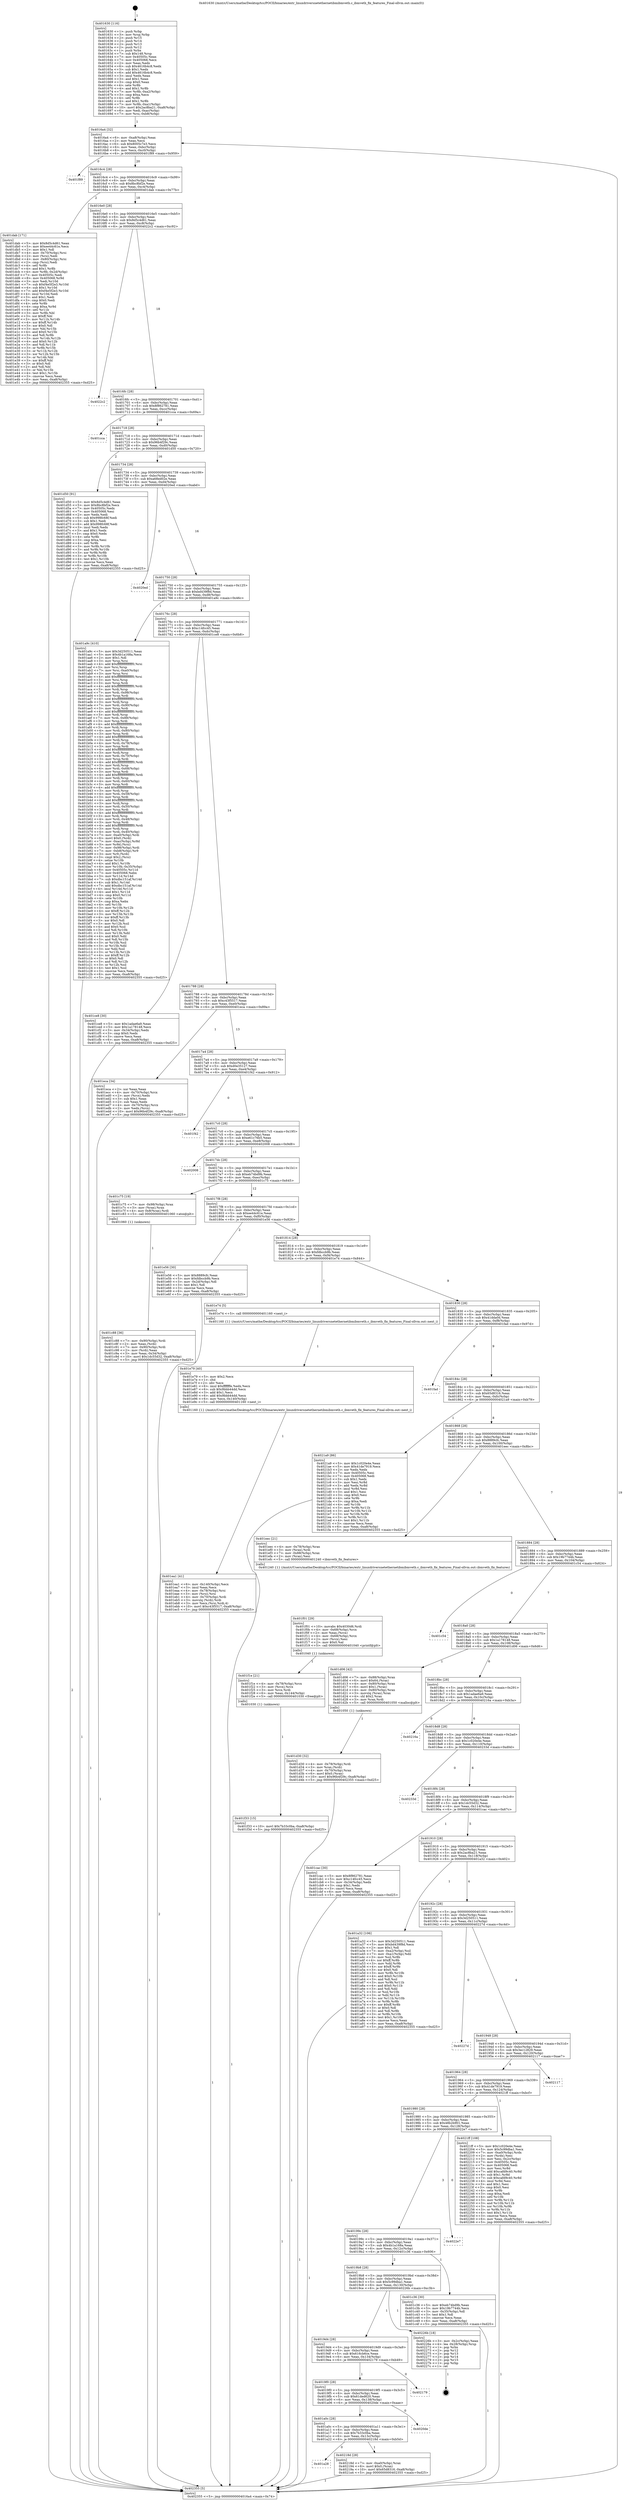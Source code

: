 digraph "0x401630" {
  label = "0x401630 (/mnt/c/Users/mathe/Desktop/tcc/POCII/binaries/extr_linuxdriversnetethernetibmibmveth.c_ibmveth_fix_features_Final-ollvm.out::main(0))"
  labelloc = "t"
  node[shape=record]

  Entry [label="",width=0.3,height=0.3,shape=circle,fillcolor=black,style=filled]
  "0x4016a4" [label="{
     0x4016a4 [32]\l
     | [instrs]\l
     &nbsp;&nbsp;0x4016a4 \<+6\>: mov -0xa8(%rbp),%eax\l
     &nbsp;&nbsp;0x4016aa \<+2\>: mov %eax,%ecx\l
     &nbsp;&nbsp;0x4016ac \<+6\>: sub $0x8005c7e3,%ecx\l
     &nbsp;&nbsp;0x4016b2 \<+6\>: mov %eax,-0xbc(%rbp)\l
     &nbsp;&nbsp;0x4016b8 \<+6\>: mov %ecx,-0xc0(%rbp)\l
     &nbsp;&nbsp;0x4016be \<+6\>: je 0000000000401f89 \<main+0x959\>\l
  }"]
  "0x401f89" [label="{
     0x401f89\l
  }", style=dashed]
  "0x4016c4" [label="{
     0x4016c4 [28]\l
     | [instrs]\l
     &nbsp;&nbsp;0x4016c4 \<+5\>: jmp 00000000004016c9 \<main+0x99\>\l
     &nbsp;&nbsp;0x4016c9 \<+6\>: mov -0xbc(%rbp),%eax\l
     &nbsp;&nbsp;0x4016cf \<+5\>: sub $0x8bc8bf2e,%eax\l
     &nbsp;&nbsp;0x4016d4 \<+6\>: mov %eax,-0xc4(%rbp)\l
     &nbsp;&nbsp;0x4016da \<+6\>: je 0000000000401dab \<main+0x77b\>\l
  }"]
  Exit [label="",width=0.3,height=0.3,shape=circle,fillcolor=black,style=filled,peripheries=2]
  "0x401dab" [label="{
     0x401dab [171]\l
     | [instrs]\l
     &nbsp;&nbsp;0x401dab \<+5\>: mov $0x8d5c4d61,%eax\l
     &nbsp;&nbsp;0x401db0 \<+5\>: mov $0xee44c61e,%ecx\l
     &nbsp;&nbsp;0x401db5 \<+2\>: mov $0x1,%dl\l
     &nbsp;&nbsp;0x401db7 \<+4\>: mov -0x70(%rbp),%rsi\l
     &nbsp;&nbsp;0x401dbb \<+2\>: mov (%rsi),%edi\l
     &nbsp;&nbsp;0x401dbd \<+4\>: mov -0x80(%rbp),%rsi\l
     &nbsp;&nbsp;0x401dc1 \<+2\>: cmp (%rsi),%edi\l
     &nbsp;&nbsp;0x401dc3 \<+4\>: setl %r8b\l
     &nbsp;&nbsp;0x401dc7 \<+4\>: and $0x1,%r8b\l
     &nbsp;&nbsp;0x401dcb \<+4\>: mov %r8b,-0x2d(%rbp)\l
     &nbsp;&nbsp;0x401dcf \<+7\>: mov 0x40505c,%edi\l
     &nbsp;&nbsp;0x401dd6 \<+8\>: mov 0x405068,%r9d\l
     &nbsp;&nbsp;0x401dde \<+3\>: mov %edi,%r10d\l
     &nbsp;&nbsp;0x401de1 \<+7\>: sub $0xf4e5f2e3,%r10d\l
     &nbsp;&nbsp;0x401de8 \<+4\>: sub $0x1,%r10d\l
     &nbsp;&nbsp;0x401dec \<+7\>: add $0xf4e5f2e3,%r10d\l
     &nbsp;&nbsp;0x401df3 \<+4\>: imul %r10d,%edi\l
     &nbsp;&nbsp;0x401df7 \<+3\>: and $0x1,%edi\l
     &nbsp;&nbsp;0x401dfa \<+3\>: cmp $0x0,%edi\l
     &nbsp;&nbsp;0x401dfd \<+4\>: sete %r8b\l
     &nbsp;&nbsp;0x401e01 \<+4\>: cmp $0xa,%r9d\l
     &nbsp;&nbsp;0x401e05 \<+4\>: setl %r11b\l
     &nbsp;&nbsp;0x401e09 \<+3\>: mov %r8b,%bl\l
     &nbsp;&nbsp;0x401e0c \<+3\>: xor $0xff,%bl\l
     &nbsp;&nbsp;0x401e0f \<+3\>: mov %r11b,%r14b\l
     &nbsp;&nbsp;0x401e12 \<+4\>: xor $0xff,%r14b\l
     &nbsp;&nbsp;0x401e16 \<+3\>: xor $0x0,%dl\l
     &nbsp;&nbsp;0x401e19 \<+3\>: mov %bl,%r15b\l
     &nbsp;&nbsp;0x401e1c \<+4\>: and $0x0,%r15b\l
     &nbsp;&nbsp;0x401e20 \<+3\>: and %dl,%r8b\l
     &nbsp;&nbsp;0x401e23 \<+3\>: mov %r14b,%r12b\l
     &nbsp;&nbsp;0x401e26 \<+4\>: and $0x0,%r12b\l
     &nbsp;&nbsp;0x401e2a \<+3\>: and %dl,%r11b\l
     &nbsp;&nbsp;0x401e2d \<+3\>: or %r8b,%r15b\l
     &nbsp;&nbsp;0x401e30 \<+3\>: or %r11b,%r12b\l
     &nbsp;&nbsp;0x401e33 \<+3\>: xor %r12b,%r15b\l
     &nbsp;&nbsp;0x401e36 \<+3\>: or %r14b,%bl\l
     &nbsp;&nbsp;0x401e39 \<+3\>: xor $0xff,%bl\l
     &nbsp;&nbsp;0x401e3c \<+3\>: or $0x0,%dl\l
     &nbsp;&nbsp;0x401e3f \<+2\>: and %dl,%bl\l
     &nbsp;&nbsp;0x401e41 \<+3\>: or %bl,%r15b\l
     &nbsp;&nbsp;0x401e44 \<+4\>: test $0x1,%r15b\l
     &nbsp;&nbsp;0x401e48 \<+3\>: cmovne %ecx,%eax\l
     &nbsp;&nbsp;0x401e4b \<+6\>: mov %eax,-0xa8(%rbp)\l
     &nbsp;&nbsp;0x401e51 \<+5\>: jmp 0000000000402355 \<main+0xd25\>\l
  }"]
  "0x4016e0" [label="{
     0x4016e0 [28]\l
     | [instrs]\l
     &nbsp;&nbsp;0x4016e0 \<+5\>: jmp 00000000004016e5 \<main+0xb5\>\l
     &nbsp;&nbsp;0x4016e5 \<+6\>: mov -0xbc(%rbp),%eax\l
     &nbsp;&nbsp;0x4016eb \<+5\>: sub $0x8d5c4d61,%eax\l
     &nbsp;&nbsp;0x4016f0 \<+6\>: mov %eax,-0xc8(%rbp)\l
     &nbsp;&nbsp;0x4016f6 \<+6\>: je 00000000004022c2 \<main+0xc92\>\l
  }"]
  "0x401a28" [label="{
     0x401a28\l
  }", style=dashed]
  "0x4022c2" [label="{
     0x4022c2\l
  }", style=dashed]
  "0x4016fc" [label="{
     0x4016fc [28]\l
     | [instrs]\l
     &nbsp;&nbsp;0x4016fc \<+5\>: jmp 0000000000401701 \<main+0xd1\>\l
     &nbsp;&nbsp;0x401701 \<+6\>: mov -0xbc(%rbp),%eax\l
     &nbsp;&nbsp;0x401707 \<+5\>: sub $0x8f862781,%eax\l
     &nbsp;&nbsp;0x40170c \<+6\>: mov %eax,-0xcc(%rbp)\l
     &nbsp;&nbsp;0x401712 \<+6\>: je 0000000000401cca \<main+0x69a\>\l
  }"]
  "0x40218d" [label="{
     0x40218d [28]\l
     | [instrs]\l
     &nbsp;&nbsp;0x40218d \<+7\>: mov -0xa0(%rbp),%rax\l
     &nbsp;&nbsp;0x402194 \<+6\>: movl $0x0,(%rax)\l
     &nbsp;&nbsp;0x40219a \<+10\>: movl $0x65d8316,-0xa8(%rbp)\l
     &nbsp;&nbsp;0x4021a4 \<+5\>: jmp 0000000000402355 \<main+0xd25\>\l
  }"]
  "0x401cca" [label="{
     0x401cca\l
  }", style=dashed]
  "0x401718" [label="{
     0x401718 [28]\l
     | [instrs]\l
     &nbsp;&nbsp;0x401718 \<+5\>: jmp 000000000040171d \<main+0xed\>\l
     &nbsp;&nbsp;0x40171d \<+6\>: mov -0xbc(%rbp),%eax\l
     &nbsp;&nbsp;0x401723 \<+5\>: sub $0x96b4f29c,%eax\l
     &nbsp;&nbsp;0x401728 \<+6\>: mov %eax,-0xd0(%rbp)\l
     &nbsp;&nbsp;0x40172e \<+6\>: je 0000000000401d50 \<main+0x720\>\l
  }"]
  "0x401a0c" [label="{
     0x401a0c [28]\l
     | [instrs]\l
     &nbsp;&nbsp;0x401a0c \<+5\>: jmp 0000000000401a11 \<main+0x3e1\>\l
     &nbsp;&nbsp;0x401a11 \<+6\>: mov -0xbc(%rbp),%eax\l
     &nbsp;&nbsp;0x401a17 \<+5\>: sub $0x7b33c0ba,%eax\l
     &nbsp;&nbsp;0x401a1c \<+6\>: mov %eax,-0x13c(%rbp)\l
     &nbsp;&nbsp;0x401a22 \<+6\>: je 000000000040218d \<main+0xb5d\>\l
  }"]
  "0x401d50" [label="{
     0x401d50 [91]\l
     | [instrs]\l
     &nbsp;&nbsp;0x401d50 \<+5\>: mov $0x8d5c4d61,%eax\l
     &nbsp;&nbsp;0x401d55 \<+5\>: mov $0x8bc8bf2e,%ecx\l
     &nbsp;&nbsp;0x401d5a \<+7\>: mov 0x40505c,%edx\l
     &nbsp;&nbsp;0x401d61 \<+7\>: mov 0x405068,%esi\l
     &nbsp;&nbsp;0x401d68 \<+2\>: mov %edx,%edi\l
     &nbsp;&nbsp;0x401d6a \<+6\>: sub $0x998fc68f,%edi\l
     &nbsp;&nbsp;0x401d70 \<+3\>: sub $0x1,%edi\l
     &nbsp;&nbsp;0x401d73 \<+6\>: add $0x998fc68f,%edi\l
     &nbsp;&nbsp;0x401d79 \<+3\>: imul %edi,%edx\l
     &nbsp;&nbsp;0x401d7c \<+3\>: and $0x1,%edx\l
     &nbsp;&nbsp;0x401d7f \<+3\>: cmp $0x0,%edx\l
     &nbsp;&nbsp;0x401d82 \<+4\>: sete %r8b\l
     &nbsp;&nbsp;0x401d86 \<+3\>: cmp $0xa,%esi\l
     &nbsp;&nbsp;0x401d89 \<+4\>: setl %r9b\l
     &nbsp;&nbsp;0x401d8d \<+3\>: mov %r8b,%r10b\l
     &nbsp;&nbsp;0x401d90 \<+3\>: and %r9b,%r10b\l
     &nbsp;&nbsp;0x401d93 \<+3\>: xor %r9b,%r8b\l
     &nbsp;&nbsp;0x401d96 \<+3\>: or %r8b,%r10b\l
     &nbsp;&nbsp;0x401d99 \<+4\>: test $0x1,%r10b\l
     &nbsp;&nbsp;0x401d9d \<+3\>: cmovne %ecx,%eax\l
     &nbsp;&nbsp;0x401da0 \<+6\>: mov %eax,-0xa8(%rbp)\l
     &nbsp;&nbsp;0x401da6 \<+5\>: jmp 0000000000402355 \<main+0xd25\>\l
  }"]
  "0x401734" [label="{
     0x401734 [28]\l
     | [instrs]\l
     &nbsp;&nbsp;0x401734 \<+5\>: jmp 0000000000401739 \<main+0x109\>\l
     &nbsp;&nbsp;0x401739 \<+6\>: mov -0xbc(%rbp),%eax\l
     &nbsp;&nbsp;0x40173f \<+5\>: sub $0xa68ed02e,%eax\l
     &nbsp;&nbsp;0x401744 \<+6\>: mov %eax,-0xd4(%rbp)\l
     &nbsp;&nbsp;0x40174a \<+6\>: je 00000000004020ed \<main+0xabd\>\l
  }"]
  "0x4020de" [label="{
     0x4020de\l
  }", style=dashed]
  "0x4020ed" [label="{
     0x4020ed\l
  }", style=dashed]
  "0x401750" [label="{
     0x401750 [28]\l
     | [instrs]\l
     &nbsp;&nbsp;0x401750 \<+5\>: jmp 0000000000401755 \<main+0x125\>\l
     &nbsp;&nbsp;0x401755 \<+6\>: mov -0xbc(%rbp),%eax\l
     &nbsp;&nbsp;0x40175b \<+5\>: sub $0xbd439f8d,%eax\l
     &nbsp;&nbsp;0x401760 \<+6\>: mov %eax,-0xd8(%rbp)\l
     &nbsp;&nbsp;0x401766 \<+6\>: je 0000000000401a9c \<main+0x46c\>\l
  }"]
  "0x4019f0" [label="{
     0x4019f0 [28]\l
     | [instrs]\l
     &nbsp;&nbsp;0x4019f0 \<+5\>: jmp 00000000004019f5 \<main+0x3c5\>\l
     &nbsp;&nbsp;0x4019f5 \<+6\>: mov -0xbc(%rbp),%eax\l
     &nbsp;&nbsp;0x4019fb \<+5\>: sub $0x61ded620,%eax\l
     &nbsp;&nbsp;0x401a00 \<+6\>: mov %eax,-0x138(%rbp)\l
     &nbsp;&nbsp;0x401a06 \<+6\>: je 00000000004020de \<main+0xaae\>\l
  }"]
  "0x401a9c" [label="{
     0x401a9c [410]\l
     | [instrs]\l
     &nbsp;&nbsp;0x401a9c \<+5\>: mov $0x3d250511,%eax\l
     &nbsp;&nbsp;0x401aa1 \<+5\>: mov $0x4b1a168a,%ecx\l
     &nbsp;&nbsp;0x401aa6 \<+2\>: mov $0x1,%dl\l
     &nbsp;&nbsp;0x401aa8 \<+3\>: mov %rsp,%rsi\l
     &nbsp;&nbsp;0x401aab \<+4\>: add $0xfffffffffffffff0,%rsi\l
     &nbsp;&nbsp;0x401aaf \<+3\>: mov %rsi,%rsp\l
     &nbsp;&nbsp;0x401ab2 \<+7\>: mov %rsi,-0xa0(%rbp)\l
     &nbsp;&nbsp;0x401ab9 \<+3\>: mov %rsp,%rsi\l
     &nbsp;&nbsp;0x401abc \<+4\>: add $0xfffffffffffffff0,%rsi\l
     &nbsp;&nbsp;0x401ac0 \<+3\>: mov %rsi,%rsp\l
     &nbsp;&nbsp;0x401ac3 \<+3\>: mov %rsp,%rdi\l
     &nbsp;&nbsp;0x401ac6 \<+4\>: add $0xfffffffffffffff0,%rdi\l
     &nbsp;&nbsp;0x401aca \<+3\>: mov %rdi,%rsp\l
     &nbsp;&nbsp;0x401acd \<+7\>: mov %rdi,-0x98(%rbp)\l
     &nbsp;&nbsp;0x401ad4 \<+3\>: mov %rsp,%rdi\l
     &nbsp;&nbsp;0x401ad7 \<+4\>: add $0xfffffffffffffff0,%rdi\l
     &nbsp;&nbsp;0x401adb \<+3\>: mov %rdi,%rsp\l
     &nbsp;&nbsp;0x401ade \<+7\>: mov %rdi,-0x90(%rbp)\l
     &nbsp;&nbsp;0x401ae5 \<+3\>: mov %rsp,%rdi\l
     &nbsp;&nbsp;0x401ae8 \<+4\>: add $0xfffffffffffffff0,%rdi\l
     &nbsp;&nbsp;0x401aec \<+3\>: mov %rdi,%rsp\l
     &nbsp;&nbsp;0x401aef \<+7\>: mov %rdi,-0x88(%rbp)\l
     &nbsp;&nbsp;0x401af6 \<+3\>: mov %rsp,%rdi\l
     &nbsp;&nbsp;0x401af9 \<+4\>: add $0xfffffffffffffff0,%rdi\l
     &nbsp;&nbsp;0x401afd \<+3\>: mov %rdi,%rsp\l
     &nbsp;&nbsp;0x401b00 \<+4\>: mov %rdi,-0x80(%rbp)\l
     &nbsp;&nbsp;0x401b04 \<+3\>: mov %rsp,%rdi\l
     &nbsp;&nbsp;0x401b07 \<+4\>: add $0xfffffffffffffff0,%rdi\l
     &nbsp;&nbsp;0x401b0b \<+3\>: mov %rdi,%rsp\l
     &nbsp;&nbsp;0x401b0e \<+4\>: mov %rdi,-0x78(%rbp)\l
     &nbsp;&nbsp;0x401b12 \<+3\>: mov %rsp,%rdi\l
     &nbsp;&nbsp;0x401b15 \<+4\>: add $0xfffffffffffffff0,%rdi\l
     &nbsp;&nbsp;0x401b19 \<+3\>: mov %rdi,%rsp\l
     &nbsp;&nbsp;0x401b1c \<+4\>: mov %rdi,-0x70(%rbp)\l
     &nbsp;&nbsp;0x401b20 \<+3\>: mov %rsp,%rdi\l
     &nbsp;&nbsp;0x401b23 \<+4\>: add $0xfffffffffffffff0,%rdi\l
     &nbsp;&nbsp;0x401b27 \<+3\>: mov %rdi,%rsp\l
     &nbsp;&nbsp;0x401b2a \<+4\>: mov %rdi,-0x68(%rbp)\l
     &nbsp;&nbsp;0x401b2e \<+3\>: mov %rsp,%rdi\l
     &nbsp;&nbsp;0x401b31 \<+4\>: add $0xfffffffffffffff0,%rdi\l
     &nbsp;&nbsp;0x401b35 \<+3\>: mov %rdi,%rsp\l
     &nbsp;&nbsp;0x401b38 \<+4\>: mov %rdi,-0x60(%rbp)\l
     &nbsp;&nbsp;0x401b3c \<+3\>: mov %rsp,%rdi\l
     &nbsp;&nbsp;0x401b3f \<+4\>: add $0xfffffffffffffff0,%rdi\l
     &nbsp;&nbsp;0x401b43 \<+3\>: mov %rdi,%rsp\l
     &nbsp;&nbsp;0x401b46 \<+4\>: mov %rdi,-0x58(%rbp)\l
     &nbsp;&nbsp;0x401b4a \<+3\>: mov %rsp,%rdi\l
     &nbsp;&nbsp;0x401b4d \<+4\>: add $0xfffffffffffffff0,%rdi\l
     &nbsp;&nbsp;0x401b51 \<+3\>: mov %rdi,%rsp\l
     &nbsp;&nbsp;0x401b54 \<+4\>: mov %rdi,-0x50(%rbp)\l
     &nbsp;&nbsp;0x401b58 \<+3\>: mov %rsp,%rdi\l
     &nbsp;&nbsp;0x401b5b \<+4\>: add $0xfffffffffffffff0,%rdi\l
     &nbsp;&nbsp;0x401b5f \<+3\>: mov %rdi,%rsp\l
     &nbsp;&nbsp;0x401b62 \<+4\>: mov %rdi,-0x48(%rbp)\l
     &nbsp;&nbsp;0x401b66 \<+3\>: mov %rsp,%rdi\l
     &nbsp;&nbsp;0x401b69 \<+4\>: add $0xfffffffffffffff0,%rdi\l
     &nbsp;&nbsp;0x401b6d \<+3\>: mov %rdi,%rsp\l
     &nbsp;&nbsp;0x401b70 \<+4\>: mov %rdi,-0x40(%rbp)\l
     &nbsp;&nbsp;0x401b74 \<+7\>: mov -0xa0(%rbp),%rdi\l
     &nbsp;&nbsp;0x401b7b \<+6\>: movl $0x0,(%rdi)\l
     &nbsp;&nbsp;0x401b81 \<+7\>: mov -0xac(%rbp),%r8d\l
     &nbsp;&nbsp;0x401b88 \<+3\>: mov %r8d,(%rsi)\l
     &nbsp;&nbsp;0x401b8b \<+7\>: mov -0x98(%rbp),%rdi\l
     &nbsp;&nbsp;0x401b92 \<+7\>: mov -0xb8(%rbp),%r9\l
     &nbsp;&nbsp;0x401b99 \<+3\>: mov %r9,(%rdi)\l
     &nbsp;&nbsp;0x401b9c \<+3\>: cmpl $0x2,(%rsi)\l
     &nbsp;&nbsp;0x401b9f \<+4\>: setne %r10b\l
     &nbsp;&nbsp;0x401ba3 \<+4\>: and $0x1,%r10b\l
     &nbsp;&nbsp;0x401ba7 \<+4\>: mov %r10b,-0x35(%rbp)\l
     &nbsp;&nbsp;0x401bab \<+8\>: mov 0x40505c,%r11d\l
     &nbsp;&nbsp;0x401bb3 \<+7\>: mov 0x405068,%ebx\l
     &nbsp;&nbsp;0x401bba \<+3\>: mov %r11d,%r14d\l
     &nbsp;&nbsp;0x401bbd \<+7\>: sub $0xdbc151af,%r14d\l
     &nbsp;&nbsp;0x401bc4 \<+4\>: sub $0x1,%r14d\l
     &nbsp;&nbsp;0x401bc8 \<+7\>: add $0xdbc151af,%r14d\l
     &nbsp;&nbsp;0x401bcf \<+4\>: imul %r14d,%r11d\l
     &nbsp;&nbsp;0x401bd3 \<+4\>: and $0x1,%r11d\l
     &nbsp;&nbsp;0x401bd7 \<+4\>: cmp $0x0,%r11d\l
     &nbsp;&nbsp;0x401bdb \<+4\>: sete %r10b\l
     &nbsp;&nbsp;0x401bdf \<+3\>: cmp $0xa,%ebx\l
     &nbsp;&nbsp;0x401be2 \<+4\>: setl %r15b\l
     &nbsp;&nbsp;0x401be6 \<+3\>: mov %r10b,%r12b\l
     &nbsp;&nbsp;0x401be9 \<+4\>: xor $0xff,%r12b\l
     &nbsp;&nbsp;0x401bed \<+3\>: mov %r15b,%r13b\l
     &nbsp;&nbsp;0x401bf0 \<+4\>: xor $0xff,%r13b\l
     &nbsp;&nbsp;0x401bf4 \<+3\>: xor $0x0,%dl\l
     &nbsp;&nbsp;0x401bf7 \<+3\>: mov %r12b,%sil\l
     &nbsp;&nbsp;0x401bfa \<+4\>: and $0x0,%sil\l
     &nbsp;&nbsp;0x401bfe \<+3\>: and %dl,%r10b\l
     &nbsp;&nbsp;0x401c01 \<+3\>: mov %r13b,%dil\l
     &nbsp;&nbsp;0x401c04 \<+4\>: and $0x0,%dil\l
     &nbsp;&nbsp;0x401c08 \<+3\>: and %dl,%r15b\l
     &nbsp;&nbsp;0x401c0b \<+3\>: or %r10b,%sil\l
     &nbsp;&nbsp;0x401c0e \<+3\>: or %r15b,%dil\l
     &nbsp;&nbsp;0x401c11 \<+3\>: xor %dil,%sil\l
     &nbsp;&nbsp;0x401c14 \<+3\>: or %r13b,%r12b\l
     &nbsp;&nbsp;0x401c17 \<+4\>: xor $0xff,%r12b\l
     &nbsp;&nbsp;0x401c1b \<+3\>: or $0x0,%dl\l
     &nbsp;&nbsp;0x401c1e \<+3\>: and %dl,%r12b\l
     &nbsp;&nbsp;0x401c21 \<+3\>: or %r12b,%sil\l
     &nbsp;&nbsp;0x401c24 \<+4\>: test $0x1,%sil\l
     &nbsp;&nbsp;0x401c28 \<+3\>: cmovne %ecx,%eax\l
     &nbsp;&nbsp;0x401c2b \<+6\>: mov %eax,-0xa8(%rbp)\l
     &nbsp;&nbsp;0x401c31 \<+5\>: jmp 0000000000402355 \<main+0xd25\>\l
  }"]
  "0x40176c" [label="{
     0x40176c [28]\l
     | [instrs]\l
     &nbsp;&nbsp;0x40176c \<+5\>: jmp 0000000000401771 \<main+0x141\>\l
     &nbsp;&nbsp;0x401771 \<+6\>: mov -0xbc(%rbp),%eax\l
     &nbsp;&nbsp;0x401777 \<+5\>: sub $0xc14fcc45,%eax\l
     &nbsp;&nbsp;0x40177c \<+6\>: mov %eax,-0xdc(%rbp)\l
     &nbsp;&nbsp;0x401782 \<+6\>: je 0000000000401ce8 \<main+0x6b8\>\l
  }"]
  "0x402179" [label="{
     0x402179\l
  }", style=dashed]
  "0x401ce8" [label="{
     0x401ce8 [30]\l
     | [instrs]\l
     &nbsp;&nbsp;0x401ce8 \<+5\>: mov $0x1adae6a9,%eax\l
     &nbsp;&nbsp;0x401ced \<+5\>: mov $0x1a178148,%ecx\l
     &nbsp;&nbsp;0x401cf2 \<+3\>: mov -0x34(%rbp),%edx\l
     &nbsp;&nbsp;0x401cf5 \<+3\>: cmp $0x0,%edx\l
     &nbsp;&nbsp;0x401cf8 \<+3\>: cmove %ecx,%eax\l
     &nbsp;&nbsp;0x401cfb \<+6\>: mov %eax,-0xa8(%rbp)\l
     &nbsp;&nbsp;0x401d01 \<+5\>: jmp 0000000000402355 \<main+0xd25\>\l
  }"]
  "0x401788" [label="{
     0x401788 [28]\l
     | [instrs]\l
     &nbsp;&nbsp;0x401788 \<+5\>: jmp 000000000040178d \<main+0x15d\>\l
     &nbsp;&nbsp;0x40178d \<+6\>: mov -0xbc(%rbp),%eax\l
     &nbsp;&nbsp;0x401793 \<+5\>: sub $0xc43f5517,%eax\l
     &nbsp;&nbsp;0x401798 \<+6\>: mov %eax,-0xe0(%rbp)\l
     &nbsp;&nbsp;0x40179e \<+6\>: je 0000000000401eca \<main+0x89a\>\l
  }"]
  "0x4019d4" [label="{
     0x4019d4 [28]\l
     | [instrs]\l
     &nbsp;&nbsp;0x4019d4 \<+5\>: jmp 00000000004019d9 \<main+0x3a9\>\l
     &nbsp;&nbsp;0x4019d9 \<+6\>: mov -0xbc(%rbp),%eax\l
     &nbsp;&nbsp;0x4019df \<+5\>: sub $0x616cb6ce,%eax\l
     &nbsp;&nbsp;0x4019e4 \<+6\>: mov %eax,-0x134(%rbp)\l
     &nbsp;&nbsp;0x4019ea \<+6\>: je 0000000000402179 \<main+0xb49\>\l
  }"]
  "0x401eca" [label="{
     0x401eca [34]\l
     | [instrs]\l
     &nbsp;&nbsp;0x401eca \<+2\>: xor %eax,%eax\l
     &nbsp;&nbsp;0x401ecc \<+4\>: mov -0x70(%rbp),%rcx\l
     &nbsp;&nbsp;0x401ed0 \<+2\>: mov (%rcx),%edx\l
     &nbsp;&nbsp;0x401ed2 \<+3\>: sub $0x1,%eax\l
     &nbsp;&nbsp;0x401ed5 \<+2\>: sub %eax,%edx\l
     &nbsp;&nbsp;0x401ed7 \<+4\>: mov -0x70(%rbp),%rcx\l
     &nbsp;&nbsp;0x401edb \<+2\>: mov %edx,(%rcx)\l
     &nbsp;&nbsp;0x401edd \<+10\>: movl $0x96b4f29c,-0xa8(%rbp)\l
     &nbsp;&nbsp;0x401ee7 \<+5\>: jmp 0000000000402355 \<main+0xd25\>\l
  }"]
  "0x4017a4" [label="{
     0x4017a4 [28]\l
     | [instrs]\l
     &nbsp;&nbsp;0x4017a4 \<+5\>: jmp 00000000004017a9 \<main+0x179\>\l
     &nbsp;&nbsp;0x4017a9 \<+6\>: mov -0xbc(%rbp),%eax\l
     &nbsp;&nbsp;0x4017af \<+5\>: sub $0xd0e35127,%eax\l
     &nbsp;&nbsp;0x4017b4 \<+6\>: mov %eax,-0xe4(%rbp)\l
     &nbsp;&nbsp;0x4017ba \<+6\>: je 0000000000401f42 \<main+0x912\>\l
  }"]
  "0x40226b" [label="{
     0x40226b [18]\l
     | [instrs]\l
     &nbsp;&nbsp;0x40226b \<+3\>: mov -0x2c(%rbp),%eax\l
     &nbsp;&nbsp;0x40226e \<+4\>: lea -0x28(%rbp),%rsp\l
     &nbsp;&nbsp;0x402272 \<+1\>: pop %rbx\l
     &nbsp;&nbsp;0x402273 \<+2\>: pop %r12\l
     &nbsp;&nbsp;0x402275 \<+2\>: pop %r13\l
     &nbsp;&nbsp;0x402277 \<+2\>: pop %r14\l
     &nbsp;&nbsp;0x402279 \<+2\>: pop %r15\l
     &nbsp;&nbsp;0x40227b \<+1\>: pop %rbp\l
     &nbsp;&nbsp;0x40227c \<+1\>: ret\l
  }"]
  "0x401f42" [label="{
     0x401f42\l
  }", style=dashed]
  "0x4017c0" [label="{
     0x4017c0 [28]\l
     | [instrs]\l
     &nbsp;&nbsp;0x4017c0 \<+5\>: jmp 00000000004017c5 \<main+0x195\>\l
     &nbsp;&nbsp;0x4017c5 \<+6\>: mov -0xbc(%rbp),%eax\l
     &nbsp;&nbsp;0x4017cb \<+5\>: sub $0xe61c76b5,%eax\l
     &nbsp;&nbsp;0x4017d0 \<+6\>: mov %eax,-0xe8(%rbp)\l
     &nbsp;&nbsp;0x4017d6 \<+6\>: je 0000000000402008 \<main+0x9d8\>\l
  }"]
  "0x401f33" [label="{
     0x401f33 [15]\l
     | [instrs]\l
     &nbsp;&nbsp;0x401f33 \<+10\>: movl $0x7b33c0ba,-0xa8(%rbp)\l
     &nbsp;&nbsp;0x401f3d \<+5\>: jmp 0000000000402355 \<main+0xd25\>\l
  }"]
  "0x402008" [label="{
     0x402008\l
  }", style=dashed]
  "0x4017dc" [label="{
     0x4017dc [28]\l
     | [instrs]\l
     &nbsp;&nbsp;0x4017dc \<+5\>: jmp 00000000004017e1 \<main+0x1b1\>\l
     &nbsp;&nbsp;0x4017e1 \<+6\>: mov -0xbc(%rbp),%eax\l
     &nbsp;&nbsp;0x4017e7 \<+5\>: sub $0xeb74bd9b,%eax\l
     &nbsp;&nbsp;0x4017ec \<+6\>: mov %eax,-0xec(%rbp)\l
     &nbsp;&nbsp;0x4017f2 \<+6\>: je 0000000000401c75 \<main+0x645\>\l
  }"]
  "0x401f1e" [label="{
     0x401f1e [21]\l
     | [instrs]\l
     &nbsp;&nbsp;0x401f1e \<+4\>: mov -0x78(%rbp),%rcx\l
     &nbsp;&nbsp;0x401f22 \<+3\>: mov (%rcx),%rcx\l
     &nbsp;&nbsp;0x401f25 \<+3\>: mov %rcx,%rdi\l
     &nbsp;&nbsp;0x401f28 \<+6\>: mov %eax,-0x144(%rbp)\l
     &nbsp;&nbsp;0x401f2e \<+5\>: call 0000000000401030 \<free@plt\>\l
     | [calls]\l
     &nbsp;&nbsp;0x401030 \{1\} (unknown)\l
  }"]
  "0x401c75" [label="{
     0x401c75 [19]\l
     | [instrs]\l
     &nbsp;&nbsp;0x401c75 \<+7\>: mov -0x98(%rbp),%rax\l
     &nbsp;&nbsp;0x401c7c \<+3\>: mov (%rax),%rax\l
     &nbsp;&nbsp;0x401c7f \<+4\>: mov 0x8(%rax),%rdi\l
     &nbsp;&nbsp;0x401c83 \<+5\>: call 0000000000401060 \<atoi@plt\>\l
     | [calls]\l
     &nbsp;&nbsp;0x401060 \{1\} (unknown)\l
  }"]
  "0x4017f8" [label="{
     0x4017f8 [28]\l
     | [instrs]\l
     &nbsp;&nbsp;0x4017f8 \<+5\>: jmp 00000000004017fd \<main+0x1cd\>\l
     &nbsp;&nbsp;0x4017fd \<+6\>: mov -0xbc(%rbp),%eax\l
     &nbsp;&nbsp;0x401803 \<+5\>: sub $0xee44c61e,%eax\l
     &nbsp;&nbsp;0x401808 \<+6\>: mov %eax,-0xf0(%rbp)\l
     &nbsp;&nbsp;0x40180e \<+6\>: je 0000000000401e56 \<main+0x826\>\l
  }"]
  "0x401f01" [label="{
     0x401f01 [29]\l
     | [instrs]\l
     &nbsp;&nbsp;0x401f01 \<+10\>: movabs $0x4030d6,%rdi\l
     &nbsp;&nbsp;0x401f0b \<+4\>: mov -0x68(%rbp),%rcx\l
     &nbsp;&nbsp;0x401f0f \<+2\>: mov %eax,(%rcx)\l
     &nbsp;&nbsp;0x401f11 \<+4\>: mov -0x68(%rbp),%rcx\l
     &nbsp;&nbsp;0x401f15 \<+2\>: mov (%rcx),%esi\l
     &nbsp;&nbsp;0x401f17 \<+2\>: mov $0x0,%al\l
     &nbsp;&nbsp;0x401f19 \<+5\>: call 0000000000401040 \<printf@plt\>\l
     | [calls]\l
     &nbsp;&nbsp;0x401040 \{1\} (unknown)\l
  }"]
  "0x401e56" [label="{
     0x401e56 [30]\l
     | [instrs]\l
     &nbsp;&nbsp;0x401e56 \<+5\>: mov $0x8889cfc,%eax\l
     &nbsp;&nbsp;0x401e5b \<+5\>: mov $0xfdbccb9b,%ecx\l
     &nbsp;&nbsp;0x401e60 \<+3\>: mov -0x2d(%rbp),%dl\l
     &nbsp;&nbsp;0x401e63 \<+3\>: test $0x1,%dl\l
     &nbsp;&nbsp;0x401e66 \<+3\>: cmovne %ecx,%eax\l
     &nbsp;&nbsp;0x401e69 \<+6\>: mov %eax,-0xa8(%rbp)\l
     &nbsp;&nbsp;0x401e6f \<+5\>: jmp 0000000000402355 \<main+0xd25\>\l
  }"]
  "0x401814" [label="{
     0x401814 [28]\l
     | [instrs]\l
     &nbsp;&nbsp;0x401814 \<+5\>: jmp 0000000000401819 \<main+0x1e9\>\l
     &nbsp;&nbsp;0x401819 \<+6\>: mov -0xbc(%rbp),%eax\l
     &nbsp;&nbsp;0x40181f \<+5\>: sub $0xfdbccb9b,%eax\l
     &nbsp;&nbsp;0x401824 \<+6\>: mov %eax,-0xf4(%rbp)\l
     &nbsp;&nbsp;0x40182a \<+6\>: je 0000000000401e74 \<main+0x844\>\l
  }"]
  "0x401ea1" [label="{
     0x401ea1 [41]\l
     | [instrs]\l
     &nbsp;&nbsp;0x401ea1 \<+6\>: mov -0x140(%rbp),%ecx\l
     &nbsp;&nbsp;0x401ea7 \<+3\>: imul %eax,%ecx\l
     &nbsp;&nbsp;0x401eaa \<+4\>: mov -0x78(%rbp),%rsi\l
     &nbsp;&nbsp;0x401eae \<+3\>: mov (%rsi),%rsi\l
     &nbsp;&nbsp;0x401eb1 \<+4\>: mov -0x70(%rbp),%rdi\l
     &nbsp;&nbsp;0x401eb5 \<+3\>: movslq (%rdi),%rdi\l
     &nbsp;&nbsp;0x401eb8 \<+3\>: mov %ecx,(%rsi,%rdi,4)\l
     &nbsp;&nbsp;0x401ebb \<+10\>: movl $0xc43f5517,-0xa8(%rbp)\l
     &nbsp;&nbsp;0x401ec5 \<+5\>: jmp 0000000000402355 \<main+0xd25\>\l
  }"]
  "0x401e74" [label="{
     0x401e74 [5]\l
     | [instrs]\l
     &nbsp;&nbsp;0x401e74 \<+5\>: call 0000000000401160 \<next_i\>\l
     | [calls]\l
     &nbsp;&nbsp;0x401160 \{1\} (/mnt/c/Users/mathe/Desktop/tcc/POCII/binaries/extr_linuxdriversnetethernetibmibmveth.c_ibmveth_fix_features_Final-ollvm.out::next_i)\l
  }"]
  "0x401830" [label="{
     0x401830 [28]\l
     | [instrs]\l
     &nbsp;&nbsp;0x401830 \<+5\>: jmp 0000000000401835 \<main+0x205\>\l
     &nbsp;&nbsp;0x401835 \<+6\>: mov -0xbc(%rbp),%eax\l
     &nbsp;&nbsp;0x40183b \<+5\>: sub $0x41dda0d,%eax\l
     &nbsp;&nbsp;0x401840 \<+6\>: mov %eax,-0xf8(%rbp)\l
     &nbsp;&nbsp;0x401846 \<+6\>: je 0000000000401fad \<main+0x97d\>\l
  }"]
  "0x401e79" [label="{
     0x401e79 [40]\l
     | [instrs]\l
     &nbsp;&nbsp;0x401e79 \<+5\>: mov $0x2,%ecx\l
     &nbsp;&nbsp;0x401e7e \<+1\>: cltd\l
     &nbsp;&nbsp;0x401e7f \<+2\>: idiv %ecx\l
     &nbsp;&nbsp;0x401e81 \<+6\>: imul $0xfffffffe,%edx,%ecx\l
     &nbsp;&nbsp;0x401e87 \<+6\>: sub $0x9bbb44dd,%ecx\l
     &nbsp;&nbsp;0x401e8d \<+3\>: add $0x1,%ecx\l
     &nbsp;&nbsp;0x401e90 \<+6\>: add $0x9bbb44dd,%ecx\l
     &nbsp;&nbsp;0x401e96 \<+6\>: mov %ecx,-0x140(%rbp)\l
     &nbsp;&nbsp;0x401e9c \<+5\>: call 0000000000401160 \<next_i\>\l
     | [calls]\l
     &nbsp;&nbsp;0x401160 \{1\} (/mnt/c/Users/mathe/Desktop/tcc/POCII/binaries/extr_linuxdriversnetethernetibmibmveth.c_ibmveth_fix_features_Final-ollvm.out::next_i)\l
  }"]
  "0x401fad" [label="{
     0x401fad\l
  }", style=dashed]
  "0x40184c" [label="{
     0x40184c [28]\l
     | [instrs]\l
     &nbsp;&nbsp;0x40184c \<+5\>: jmp 0000000000401851 \<main+0x221\>\l
     &nbsp;&nbsp;0x401851 \<+6\>: mov -0xbc(%rbp),%eax\l
     &nbsp;&nbsp;0x401857 \<+5\>: sub $0x65d8316,%eax\l
     &nbsp;&nbsp;0x40185c \<+6\>: mov %eax,-0xfc(%rbp)\l
     &nbsp;&nbsp;0x401862 \<+6\>: je 00000000004021a9 \<main+0xb79\>\l
  }"]
  "0x401d30" [label="{
     0x401d30 [32]\l
     | [instrs]\l
     &nbsp;&nbsp;0x401d30 \<+4\>: mov -0x78(%rbp),%rdi\l
     &nbsp;&nbsp;0x401d34 \<+3\>: mov %rax,(%rdi)\l
     &nbsp;&nbsp;0x401d37 \<+4\>: mov -0x70(%rbp),%rax\l
     &nbsp;&nbsp;0x401d3b \<+6\>: movl $0x0,(%rax)\l
     &nbsp;&nbsp;0x401d41 \<+10\>: movl $0x96b4f29c,-0xa8(%rbp)\l
     &nbsp;&nbsp;0x401d4b \<+5\>: jmp 0000000000402355 \<main+0xd25\>\l
  }"]
  "0x4021a9" [label="{
     0x4021a9 [86]\l
     | [instrs]\l
     &nbsp;&nbsp;0x4021a9 \<+5\>: mov $0x1c020e4e,%eax\l
     &nbsp;&nbsp;0x4021ae \<+5\>: mov $0x41de7919,%ecx\l
     &nbsp;&nbsp;0x4021b3 \<+2\>: xor %edx,%edx\l
     &nbsp;&nbsp;0x4021b5 \<+7\>: mov 0x40505c,%esi\l
     &nbsp;&nbsp;0x4021bc \<+7\>: mov 0x405068,%edi\l
     &nbsp;&nbsp;0x4021c3 \<+3\>: sub $0x1,%edx\l
     &nbsp;&nbsp;0x4021c6 \<+3\>: mov %esi,%r8d\l
     &nbsp;&nbsp;0x4021c9 \<+3\>: add %edx,%r8d\l
     &nbsp;&nbsp;0x4021cc \<+4\>: imul %r8d,%esi\l
     &nbsp;&nbsp;0x4021d0 \<+3\>: and $0x1,%esi\l
     &nbsp;&nbsp;0x4021d3 \<+3\>: cmp $0x0,%esi\l
     &nbsp;&nbsp;0x4021d6 \<+4\>: sete %r9b\l
     &nbsp;&nbsp;0x4021da \<+3\>: cmp $0xa,%edi\l
     &nbsp;&nbsp;0x4021dd \<+4\>: setl %r10b\l
     &nbsp;&nbsp;0x4021e1 \<+3\>: mov %r9b,%r11b\l
     &nbsp;&nbsp;0x4021e4 \<+3\>: and %r10b,%r11b\l
     &nbsp;&nbsp;0x4021e7 \<+3\>: xor %r10b,%r9b\l
     &nbsp;&nbsp;0x4021ea \<+3\>: or %r9b,%r11b\l
     &nbsp;&nbsp;0x4021ed \<+4\>: test $0x1,%r11b\l
     &nbsp;&nbsp;0x4021f1 \<+3\>: cmovne %ecx,%eax\l
     &nbsp;&nbsp;0x4021f4 \<+6\>: mov %eax,-0xa8(%rbp)\l
     &nbsp;&nbsp;0x4021fa \<+5\>: jmp 0000000000402355 \<main+0xd25\>\l
  }"]
  "0x401868" [label="{
     0x401868 [28]\l
     | [instrs]\l
     &nbsp;&nbsp;0x401868 \<+5\>: jmp 000000000040186d \<main+0x23d\>\l
     &nbsp;&nbsp;0x40186d \<+6\>: mov -0xbc(%rbp),%eax\l
     &nbsp;&nbsp;0x401873 \<+5\>: sub $0x8889cfc,%eax\l
     &nbsp;&nbsp;0x401878 \<+6\>: mov %eax,-0x100(%rbp)\l
     &nbsp;&nbsp;0x40187e \<+6\>: je 0000000000401eec \<main+0x8bc\>\l
  }"]
  "0x401c88" [label="{
     0x401c88 [36]\l
     | [instrs]\l
     &nbsp;&nbsp;0x401c88 \<+7\>: mov -0x90(%rbp),%rdi\l
     &nbsp;&nbsp;0x401c8f \<+2\>: mov %eax,(%rdi)\l
     &nbsp;&nbsp;0x401c91 \<+7\>: mov -0x90(%rbp),%rdi\l
     &nbsp;&nbsp;0x401c98 \<+2\>: mov (%rdi),%eax\l
     &nbsp;&nbsp;0x401c9a \<+3\>: mov %eax,-0x34(%rbp)\l
     &nbsp;&nbsp;0x401c9d \<+10\>: movl $0x1dc55d32,-0xa8(%rbp)\l
     &nbsp;&nbsp;0x401ca7 \<+5\>: jmp 0000000000402355 \<main+0xd25\>\l
  }"]
  "0x401eec" [label="{
     0x401eec [21]\l
     | [instrs]\l
     &nbsp;&nbsp;0x401eec \<+4\>: mov -0x78(%rbp),%rax\l
     &nbsp;&nbsp;0x401ef0 \<+3\>: mov (%rax),%rdi\l
     &nbsp;&nbsp;0x401ef3 \<+7\>: mov -0x88(%rbp),%rax\l
     &nbsp;&nbsp;0x401efa \<+2\>: mov (%rax),%esi\l
     &nbsp;&nbsp;0x401efc \<+5\>: call 0000000000401240 \<ibmveth_fix_features\>\l
     | [calls]\l
     &nbsp;&nbsp;0x401240 \{1\} (/mnt/c/Users/mathe/Desktop/tcc/POCII/binaries/extr_linuxdriversnetethernetibmibmveth.c_ibmveth_fix_features_Final-ollvm.out::ibmveth_fix_features)\l
  }"]
  "0x401884" [label="{
     0x401884 [28]\l
     | [instrs]\l
     &nbsp;&nbsp;0x401884 \<+5\>: jmp 0000000000401889 \<main+0x259\>\l
     &nbsp;&nbsp;0x401889 \<+6\>: mov -0xbc(%rbp),%eax\l
     &nbsp;&nbsp;0x40188f \<+5\>: sub $0x19b7744b,%eax\l
     &nbsp;&nbsp;0x401894 \<+6\>: mov %eax,-0x104(%rbp)\l
     &nbsp;&nbsp;0x40189a \<+6\>: je 0000000000401c54 \<main+0x624\>\l
  }"]
  "0x4019b8" [label="{
     0x4019b8 [28]\l
     | [instrs]\l
     &nbsp;&nbsp;0x4019b8 \<+5\>: jmp 00000000004019bd \<main+0x38d\>\l
     &nbsp;&nbsp;0x4019bd \<+6\>: mov -0xbc(%rbp),%eax\l
     &nbsp;&nbsp;0x4019c3 \<+5\>: sub $0x5c99dba1,%eax\l
     &nbsp;&nbsp;0x4019c8 \<+6\>: mov %eax,-0x130(%rbp)\l
     &nbsp;&nbsp;0x4019ce \<+6\>: je 000000000040226b \<main+0xc3b\>\l
  }"]
  "0x401c54" [label="{
     0x401c54\l
  }", style=dashed]
  "0x4018a0" [label="{
     0x4018a0 [28]\l
     | [instrs]\l
     &nbsp;&nbsp;0x4018a0 \<+5\>: jmp 00000000004018a5 \<main+0x275\>\l
     &nbsp;&nbsp;0x4018a5 \<+6\>: mov -0xbc(%rbp),%eax\l
     &nbsp;&nbsp;0x4018ab \<+5\>: sub $0x1a178148,%eax\l
     &nbsp;&nbsp;0x4018b0 \<+6\>: mov %eax,-0x108(%rbp)\l
     &nbsp;&nbsp;0x4018b6 \<+6\>: je 0000000000401d06 \<main+0x6d6\>\l
  }"]
  "0x401c36" [label="{
     0x401c36 [30]\l
     | [instrs]\l
     &nbsp;&nbsp;0x401c36 \<+5\>: mov $0xeb74bd9b,%eax\l
     &nbsp;&nbsp;0x401c3b \<+5\>: mov $0x19b7744b,%ecx\l
     &nbsp;&nbsp;0x401c40 \<+3\>: mov -0x35(%rbp),%dl\l
     &nbsp;&nbsp;0x401c43 \<+3\>: test $0x1,%dl\l
     &nbsp;&nbsp;0x401c46 \<+3\>: cmovne %ecx,%eax\l
     &nbsp;&nbsp;0x401c49 \<+6\>: mov %eax,-0xa8(%rbp)\l
     &nbsp;&nbsp;0x401c4f \<+5\>: jmp 0000000000402355 \<main+0xd25\>\l
  }"]
  "0x401d06" [label="{
     0x401d06 [42]\l
     | [instrs]\l
     &nbsp;&nbsp;0x401d06 \<+7\>: mov -0x88(%rbp),%rax\l
     &nbsp;&nbsp;0x401d0d \<+6\>: movl $0x64,(%rax)\l
     &nbsp;&nbsp;0x401d13 \<+4\>: mov -0x80(%rbp),%rax\l
     &nbsp;&nbsp;0x401d17 \<+6\>: movl $0x1,(%rax)\l
     &nbsp;&nbsp;0x401d1d \<+4\>: mov -0x80(%rbp),%rax\l
     &nbsp;&nbsp;0x401d21 \<+3\>: movslq (%rax),%rax\l
     &nbsp;&nbsp;0x401d24 \<+4\>: shl $0x2,%rax\l
     &nbsp;&nbsp;0x401d28 \<+3\>: mov %rax,%rdi\l
     &nbsp;&nbsp;0x401d2b \<+5\>: call 0000000000401050 \<malloc@plt\>\l
     | [calls]\l
     &nbsp;&nbsp;0x401050 \{1\} (unknown)\l
  }"]
  "0x4018bc" [label="{
     0x4018bc [28]\l
     | [instrs]\l
     &nbsp;&nbsp;0x4018bc \<+5\>: jmp 00000000004018c1 \<main+0x291\>\l
     &nbsp;&nbsp;0x4018c1 \<+6\>: mov -0xbc(%rbp),%eax\l
     &nbsp;&nbsp;0x4018c7 \<+5\>: sub $0x1adae6a9,%eax\l
     &nbsp;&nbsp;0x4018cc \<+6\>: mov %eax,-0x10c(%rbp)\l
     &nbsp;&nbsp;0x4018d2 \<+6\>: je 000000000040216a \<main+0xb3a\>\l
  }"]
  "0x40199c" [label="{
     0x40199c [28]\l
     | [instrs]\l
     &nbsp;&nbsp;0x40199c \<+5\>: jmp 00000000004019a1 \<main+0x371\>\l
     &nbsp;&nbsp;0x4019a1 \<+6\>: mov -0xbc(%rbp),%eax\l
     &nbsp;&nbsp;0x4019a7 \<+5\>: sub $0x4b1a168a,%eax\l
     &nbsp;&nbsp;0x4019ac \<+6\>: mov %eax,-0x12c(%rbp)\l
     &nbsp;&nbsp;0x4019b2 \<+6\>: je 0000000000401c36 \<main+0x606\>\l
  }"]
  "0x40216a" [label="{
     0x40216a\l
  }", style=dashed]
  "0x4018d8" [label="{
     0x4018d8 [28]\l
     | [instrs]\l
     &nbsp;&nbsp;0x4018d8 \<+5\>: jmp 00000000004018dd \<main+0x2ad\>\l
     &nbsp;&nbsp;0x4018dd \<+6\>: mov -0xbc(%rbp),%eax\l
     &nbsp;&nbsp;0x4018e3 \<+5\>: sub $0x1c020e4e,%eax\l
     &nbsp;&nbsp;0x4018e8 \<+6\>: mov %eax,-0x110(%rbp)\l
     &nbsp;&nbsp;0x4018ee \<+6\>: je 000000000040233d \<main+0xd0d\>\l
  }"]
  "0x4022e7" [label="{
     0x4022e7\l
  }", style=dashed]
  "0x40233d" [label="{
     0x40233d\l
  }", style=dashed]
  "0x4018f4" [label="{
     0x4018f4 [28]\l
     | [instrs]\l
     &nbsp;&nbsp;0x4018f4 \<+5\>: jmp 00000000004018f9 \<main+0x2c9\>\l
     &nbsp;&nbsp;0x4018f9 \<+6\>: mov -0xbc(%rbp),%eax\l
     &nbsp;&nbsp;0x4018ff \<+5\>: sub $0x1dc55d32,%eax\l
     &nbsp;&nbsp;0x401904 \<+6\>: mov %eax,-0x114(%rbp)\l
     &nbsp;&nbsp;0x40190a \<+6\>: je 0000000000401cac \<main+0x67c\>\l
  }"]
  "0x401980" [label="{
     0x401980 [28]\l
     | [instrs]\l
     &nbsp;&nbsp;0x401980 \<+5\>: jmp 0000000000401985 \<main+0x355\>\l
     &nbsp;&nbsp;0x401985 \<+6\>: mov -0xbc(%rbp),%eax\l
     &nbsp;&nbsp;0x40198b \<+5\>: sub $0x48b2b901,%eax\l
     &nbsp;&nbsp;0x401990 \<+6\>: mov %eax,-0x128(%rbp)\l
     &nbsp;&nbsp;0x401996 \<+6\>: je 00000000004022e7 \<main+0xcb7\>\l
  }"]
  "0x401cac" [label="{
     0x401cac [30]\l
     | [instrs]\l
     &nbsp;&nbsp;0x401cac \<+5\>: mov $0x8f862781,%eax\l
     &nbsp;&nbsp;0x401cb1 \<+5\>: mov $0xc14fcc45,%ecx\l
     &nbsp;&nbsp;0x401cb6 \<+3\>: mov -0x34(%rbp),%edx\l
     &nbsp;&nbsp;0x401cb9 \<+3\>: cmp $0x1,%edx\l
     &nbsp;&nbsp;0x401cbc \<+3\>: cmovl %ecx,%eax\l
     &nbsp;&nbsp;0x401cbf \<+6\>: mov %eax,-0xa8(%rbp)\l
     &nbsp;&nbsp;0x401cc5 \<+5\>: jmp 0000000000402355 \<main+0xd25\>\l
  }"]
  "0x401910" [label="{
     0x401910 [28]\l
     | [instrs]\l
     &nbsp;&nbsp;0x401910 \<+5\>: jmp 0000000000401915 \<main+0x2e5\>\l
     &nbsp;&nbsp;0x401915 \<+6\>: mov -0xbc(%rbp),%eax\l
     &nbsp;&nbsp;0x40191b \<+5\>: sub $0x2ac8ba21,%eax\l
     &nbsp;&nbsp;0x401920 \<+6\>: mov %eax,-0x118(%rbp)\l
     &nbsp;&nbsp;0x401926 \<+6\>: je 0000000000401a32 \<main+0x402\>\l
  }"]
  "0x4021ff" [label="{
     0x4021ff [108]\l
     | [instrs]\l
     &nbsp;&nbsp;0x4021ff \<+5\>: mov $0x1c020e4e,%eax\l
     &nbsp;&nbsp;0x402204 \<+5\>: mov $0x5c99dba1,%ecx\l
     &nbsp;&nbsp;0x402209 \<+7\>: mov -0xa0(%rbp),%rdx\l
     &nbsp;&nbsp;0x402210 \<+2\>: mov (%rdx),%esi\l
     &nbsp;&nbsp;0x402212 \<+3\>: mov %esi,-0x2c(%rbp)\l
     &nbsp;&nbsp;0x402215 \<+7\>: mov 0x40505c,%esi\l
     &nbsp;&nbsp;0x40221c \<+7\>: mov 0x405068,%edi\l
     &nbsp;&nbsp;0x402223 \<+3\>: mov %esi,%r8d\l
     &nbsp;&nbsp;0x402226 \<+7\>: add $0xcafd9c40,%r8d\l
     &nbsp;&nbsp;0x40222d \<+4\>: sub $0x1,%r8d\l
     &nbsp;&nbsp;0x402231 \<+7\>: sub $0xcafd9c40,%r8d\l
     &nbsp;&nbsp;0x402238 \<+4\>: imul %r8d,%esi\l
     &nbsp;&nbsp;0x40223c \<+3\>: and $0x1,%esi\l
     &nbsp;&nbsp;0x40223f \<+3\>: cmp $0x0,%esi\l
     &nbsp;&nbsp;0x402242 \<+4\>: sete %r9b\l
     &nbsp;&nbsp;0x402246 \<+3\>: cmp $0xa,%edi\l
     &nbsp;&nbsp;0x402249 \<+4\>: setl %r10b\l
     &nbsp;&nbsp;0x40224d \<+3\>: mov %r9b,%r11b\l
     &nbsp;&nbsp;0x402250 \<+3\>: and %r10b,%r11b\l
     &nbsp;&nbsp;0x402253 \<+3\>: xor %r10b,%r9b\l
     &nbsp;&nbsp;0x402256 \<+3\>: or %r9b,%r11b\l
     &nbsp;&nbsp;0x402259 \<+4\>: test $0x1,%r11b\l
     &nbsp;&nbsp;0x40225d \<+3\>: cmovne %ecx,%eax\l
     &nbsp;&nbsp;0x402260 \<+6\>: mov %eax,-0xa8(%rbp)\l
     &nbsp;&nbsp;0x402266 \<+5\>: jmp 0000000000402355 \<main+0xd25\>\l
  }"]
  "0x401a32" [label="{
     0x401a32 [106]\l
     | [instrs]\l
     &nbsp;&nbsp;0x401a32 \<+5\>: mov $0x3d250511,%eax\l
     &nbsp;&nbsp;0x401a37 \<+5\>: mov $0xbd439f8d,%ecx\l
     &nbsp;&nbsp;0x401a3c \<+2\>: mov $0x1,%dl\l
     &nbsp;&nbsp;0x401a3e \<+7\>: mov -0xa2(%rbp),%sil\l
     &nbsp;&nbsp;0x401a45 \<+7\>: mov -0xa1(%rbp),%dil\l
     &nbsp;&nbsp;0x401a4c \<+3\>: mov %sil,%r8b\l
     &nbsp;&nbsp;0x401a4f \<+4\>: xor $0xff,%r8b\l
     &nbsp;&nbsp;0x401a53 \<+3\>: mov %dil,%r9b\l
     &nbsp;&nbsp;0x401a56 \<+4\>: xor $0xff,%r9b\l
     &nbsp;&nbsp;0x401a5a \<+3\>: xor $0x0,%dl\l
     &nbsp;&nbsp;0x401a5d \<+3\>: mov %r8b,%r10b\l
     &nbsp;&nbsp;0x401a60 \<+4\>: and $0x0,%r10b\l
     &nbsp;&nbsp;0x401a64 \<+3\>: and %dl,%sil\l
     &nbsp;&nbsp;0x401a67 \<+3\>: mov %r9b,%r11b\l
     &nbsp;&nbsp;0x401a6a \<+4\>: and $0x0,%r11b\l
     &nbsp;&nbsp;0x401a6e \<+3\>: and %dl,%dil\l
     &nbsp;&nbsp;0x401a71 \<+3\>: or %sil,%r10b\l
     &nbsp;&nbsp;0x401a74 \<+3\>: or %dil,%r11b\l
     &nbsp;&nbsp;0x401a77 \<+3\>: xor %r11b,%r10b\l
     &nbsp;&nbsp;0x401a7a \<+3\>: or %r9b,%r8b\l
     &nbsp;&nbsp;0x401a7d \<+4\>: xor $0xff,%r8b\l
     &nbsp;&nbsp;0x401a81 \<+3\>: or $0x0,%dl\l
     &nbsp;&nbsp;0x401a84 \<+3\>: and %dl,%r8b\l
     &nbsp;&nbsp;0x401a87 \<+3\>: or %r8b,%r10b\l
     &nbsp;&nbsp;0x401a8a \<+4\>: test $0x1,%r10b\l
     &nbsp;&nbsp;0x401a8e \<+3\>: cmovne %ecx,%eax\l
     &nbsp;&nbsp;0x401a91 \<+6\>: mov %eax,-0xa8(%rbp)\l
     &nbsp;&nbsp;0x401a97 \<+5\>: jmp 0000000000402355 \<main+0xd25\>\l
  }"]
  "0x40192c" [label="{
     0x40192c [28]\l
     | [instrs]\l
     &nbsp;&nbsp;0x40192c \<+5\>: jmp 0000000000401931 \<main+0x301\>\l
     &nbsp;&nbsp;0x401931 \<+6\>: mov -0xbc(%rbp),%eax\l
     &nbsp;&nbsp;0x401937 \<+5\>: sub $0x3d250511,%eax\l
     &nbsp;&nbsp;0x40193c \<+6\>: mov %eax,-0x11c(%rbp)\l
     &nbsp;&nbsp;0x401942 \<+6\>: je 000000000040227d \<main+0xc4d\>\l
  }"]
  "0x402355" [label="{
     0x402355 [5]\l
     | [instrs]\l
     &nbsp;&nbsp;0x402355 \<+5\>: jmp 00000000004016a4 \<main+0x74\>\l
  }"]
  "0x401630" [label="{
     0x401630 [116]\l
     | [instrs]\l
     &nbsp;&nbsp;0x401630 \<+1\>: push %rbp\l
     &nbsp;&nbsp;0x401631 \<+3\>: mov %rsp,%rbp\l
     &nbsp;&nbsp;0x401634 \<+2\>: push %r15\l
     &nbsp;&nbsp;0x401636 \<+2\>: push %r14\l
     &nbsp;&nbsp;0x401638 \<+2\>: push %r13\l
     &nbsp;&nbsp;0x40163a \<+2\>: push %r12\l
     &nbsp;&nbsp;0x40163c \<+1\>: push %rbx\l
     &nbsp;&nbsp;0x40163d \<+7\>: sub $0x148,%rsp\l
     &nbsp;&nbsp;0x401644 \<+7\>: mov 0x40505c,%eax\l
     &nbsp;&nbsp;0x40164b \<+7\>: mov 0x405068,%ecx\l
     &nbsp;&nbsp;0x401652 \<+2\>: mov %eax,%edx\l
     &nbsp;&nbsp;0x401654 \<+6\>: sub $0x4616b4c8,%edx\l
     &nbsp;&nbsp;0x40165a \<+3\>: sub $0x1,%edx\l
     &nbsp;&nbsp;0x40165d \<+6\>: add $0x4616b4c8,%edx\l
     &nbsp;&nbsp;0x401663 \<+3\>: imul %edx,%eax\l
     &nbsp;&nbsp;0x401666 \<+3\>: and $0x1,%eax\l
     &nbsp;&nbsp;0x401669 \<+3\>: cmp $0x0,%eax\l
     &nbsp;&nbsp;0x40166c \<+4\>: sete %r8b\l
     &nbsp;&nbsp;0x401670 \<+4\>: and $0x1,%r8b\l
     &nbsp;&nbsp;0x401674 \<+7\>: mov %r8b,-0xa2(%rbp)\l
     &nbsp;&nbsp;0x40167b \<+3\>: cmp $0xa,%ecx\l
     &nbsp;&nbsp;0x40167e \<+4\>: setl %r8b\l
     &nbsp;&nbsp;0x401682 \<+4\>: and $0x1,%r8b\l
     &nbsp;&nbsp;0x401686 \<+7\>: mov %r8b,-0xa1(%rbp)\l
     &nbsp;&nbsp;0x40168d \<+10\>: movl $0x2ac8ba21,-0xa8(%rbp)\l
     &nbsp;&nbsp;0x401697 \<+6\>: mov %edi,-0xac(%rbp)\l
     &nbsp;&nbsp;0x40169d \<+7\>: mov %rsi,-0xb8(%rbp)\l
  }"]
  "0x401964" [label="{
     0x401964 [28]\l
     | [instrs]\l
     &nbsp;&nbsp;0x401964 \<+5\>: jmp 0000000000401969 \<main+0x339\>\l
     &nbsp;&nbsp;0x401969 \<+6\>: mov -0xbc(%rbp),%eax\l
     &nbsp;&nbsp;0x40196f \<+5\>: sub $0x41de7919,%eax\l
     &nbsp;&nbsp;0x401974 \<+6\>: mov %eax,-0x124(%rbp)\l
     &nbsp;&nbsp;0x40197a \<+6\>: je 00000000004021ff \<main+0xbcf\>\l
  }"]
  "0x402117" [label="{
     0x402117\l
  }", style=dashed]
  "0x40227d" [label="{
     0x40227d\l
  }", style=dashed]
  "0x401948" [label="{
     0x401948 [28]\l
     | [instrs]\l
     &nbsp;&nbsp;0x401948 \<+5\>: jmp 000000000040194d \<main+0x31d\>\l
     &nbsp;&nbsp;0x40194d \<+6\>: mov -0xbc(%rbp),%eax\l
     &nbsp;&nbsp;0x401953 \<+5\>: sub $0x3ec12829,%eax\l
     &nbsp;&nbsp;0x401958 \<+6\>: mov %eax,-0x120(%rbp)\l
     &nbsp;&nbsp;0x40195e \<+6\>: je 0000000000402117 \<main+0xae7\>\l
  }"]
  Entry -> "0x401630" [label=" 1"]
  "0x4016a4" -> "0x401f89" [label=" 0"]
  "0x4016a4" -> "0x4016c4" [label=" 20"]
  "0x40226b" -> Exit [label=" 1"]
  "0x4016c4" -> "0x401dab" [label=" 2"]
  "0x4016c4" -> "0x4016e0" [label=" 18"]
  "0x4021ff" -> "0x402355" [label=" 1"]
  "0x4016e0" -> "0x4022c2" [label=" 0"]
  "0x4016e0" -> "0x4016fc" [label=" 18"]
  "0x4021a9" -> "0x402355" [label=" 1"]
  "0x4016fc" -> "0x401cca" [label=" 0"]
  "0x4016fc" -> "0x401718" [label=" 18"]
  "0x40218d" -> "0x402355" [label=" 1"]
  "0x401718" -> "0x401d50" [label=" 2"]
  "0x401718" -> "0x401734" [label=" 16"]
  "0x401a0c" -> "0x40218d" [label=" 1"]
  "0x401734" -> "0x4020ed" [label=" 0"]
  "0x401734" -> "0x401750" [label=" 16"]
  "0x401a0c" -> "0x401a28" [label=" 0"]
  "0x401750" -> "0x401a9c" [label=" 1"]
  "0x401750" -> "0x40176c" [label=" 15"]
  "0x4019f0" -> "0x4020de" [label=" 0"]
  "0x40176c" -> "0x401ce8" [label=" 1"]
  "0x40176c" -> "0x401788" [label=" 14"]
  "0x4019f0" -> "0x401a0c" [label=" 1"]
  "0x401788" -> "0x401eca" [label=" 1"]
  "0x401788" -> "0x4017a4" [label=" 13"]
  "0x4019d4" -> "0x402179" [label=" 0"]
  "0x4017a4" -> "0x401f42" [label=" 0"]
  "0x4017a4" -> "0x4017c0" [label=" 13"]
  "0x4019d4" -> "0x4019f0" [label=" 1"]
  "0x4017c0" -> "0x402008" [label=" 0"]
  "0x4017c0" -> "0x4017dc" [label=" 13"]
  "0x4019b8" -> "0x40226b" [label=" 1"]
  "0x4017dc" -> "0x401c75" [label=" 1"]
  "0x4017dc" -> "0x4017f8" [label=" 12"]
  "0x4019b8" -> "0x4019d4" [label=" 1"]
  "0x4017f8" -> "0x401e56" [label=" 2"]
  "0x4017f8" -> "0x401814" [label=" 10"]
  "0x401f33" -> "0x402355" [label=" 1"]
  "0x401814" -> "0x401e74" [label=" 1"]
  "0x401814" -> "0x401830" [label=" 9"]
  "0x401f1e" -> "0x401f33" [label=" 1"]
  "0x401830" -> "0x401fad" [label=" 0"]
  "0x401830" -> "0x40184c" [label=" 9"]
  "0x401f01" -> "0x401f1e" [label=" 1"]
  "0x40184c" -> "0x4021a9" [label=" 1"]
  "0x40184c" -> "0x401868" [label=" 8"]
  "0x401eec" -> "0x401f01" [label=" 1"]
  "0x401868" -> "0x401eec" [label=" 1"]
  "0x401868" -> "0x401884" [label=" 7"]
  "0x401eca" -> "0x402355" [label=" 1"]
  "0x401884" -> "0x401c54" [label=" 0"]
  "0x401884" -> "0x4018a0" [label=" 7"]
  "0x401ea1" -> "0x402355" [label=" 1"]
  "0x4018a0" -> "0x401d06" [label=" 1"]
  "0x4018a0" -> "0x4018bc" [label=" 6"]
  "0x401e79" -> "0x401ea1" [label=" 1"]
  "0x4018bc" -> "0x40216a" [label=" 0"]
  "0x4018bc" -> "0x4018d8" [label=" 6"]
  "0x401e56" -> "0x402355" [label=" 2"]
  "0x4018d8" -> "0x40233d" [label=" 0"]
  "0x4018d8" -> "0x4018f4" [label=" 6"]
  "0x401dab" -> "0x402355" [label=" 2"]
  "0x4018f4" -> "0x401cac" [label=" 1"]
  "0x4018f4" -> "0x401910" [label=" 5"]
  "0x401d30" -> "0x402355" [label=" 1"]
  "0x401910" -> "0x401a32" [label=" 1"]
  "0x401910" -> "0x40192c" [label=" 4"]
  "0x401a32" -> "0x402355" [label=" 1"]
  "0x401630" -> "0x4016a4" [label=" 1"]
  "0x402355" -> "0x4016a4" [label=" 19"]
  "0x401d06" -> "0x401d30" [label=" 1"]
  "0x401a9c" -> "0x402355" [label=" 1"]
  "0x401cac" -> "0x402355" [label=" 1"]
  "0x40192c" -> "0x40227d" [label=" 0"]
  "0x40192c" -> "0x401948" [label=" 4"]
  "0x401c88" -> "0x402355" [label=" 1"]
  "0x401948" -> "0x402117" [label=" 0"]
  "0x401948" -> "0x401964" [label=" 4"]
  "0x401ce8" -> "0x402355" [label=" 1"]
  "0x401964" -> "0x4021ff" [label=" 1"]
  "0x401964" -> "0x401980" [label=" 3"]
  "0x401d50" -> "0x402355" [label=" 2"]
  "0x401980" -> "0x4022e7" [label=" 0"]
  "0x401980" -> "0x40199c" [label=" 3"]
  "0x401e74" -> "0x401e79" [label=" 1"]
  "0x40199c" -> "0x401c36" [label=" 1"]
  "0x40199c" -> "0x4019b8" [label=" 2"]
  "0x401c36" -> "0x402355" [label=" 1"]
  "0x401c75" -> "0x401c88" [label=" 1"]
}
